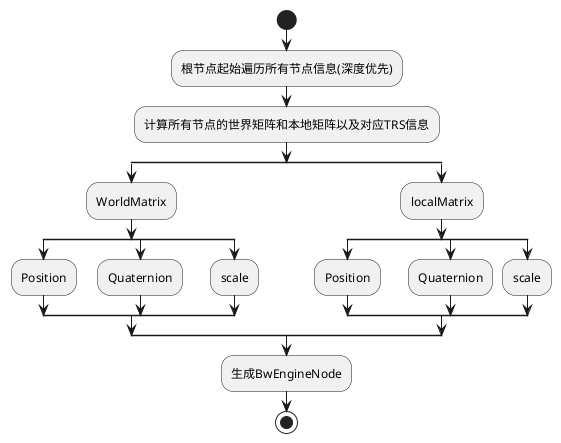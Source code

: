 @startuml glTFLoaderSec2
start
:根节点起始遍历所有节点信息(深度优先);
:计算所有节点的世界矩阵和本地矩阵以及对应TRS信息;
split
:WorldMatrix;
split
:Position;
split again
:Quaternion;
split again
:scale;
endsplit
split again 
:localMatrix;
split
:Position;
split again
:Quaternion;
split again
:scale;
endsplit
endsplit
:生成BwEngineNode;
stop
@enduml